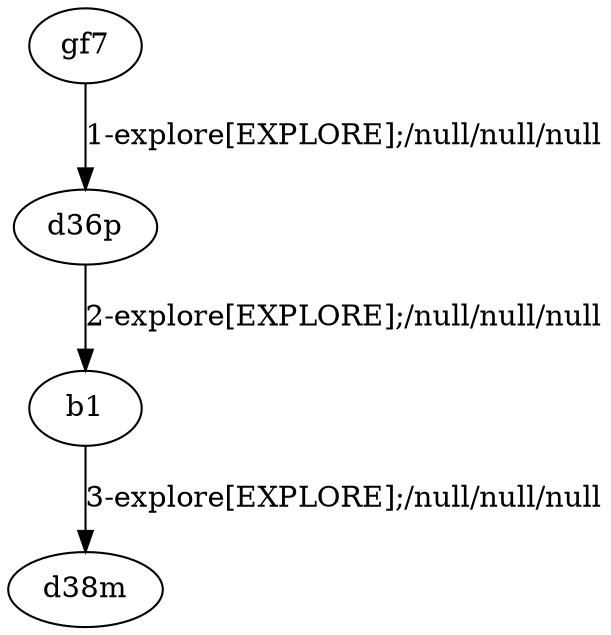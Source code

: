 # Total number of goals covered by this test: 1
# b1 --> d38m

digraph g {
"gf7" -> "d36p" [label = "1-explore[EXPLORE];/null/null/null"];
"d36p" -> "b1" [label = "2-explore[EXPLORE];/null/null/null"];
"b1" -> "d38m" [label = "3-explore[EXPLORE];/null/null/null"];
}